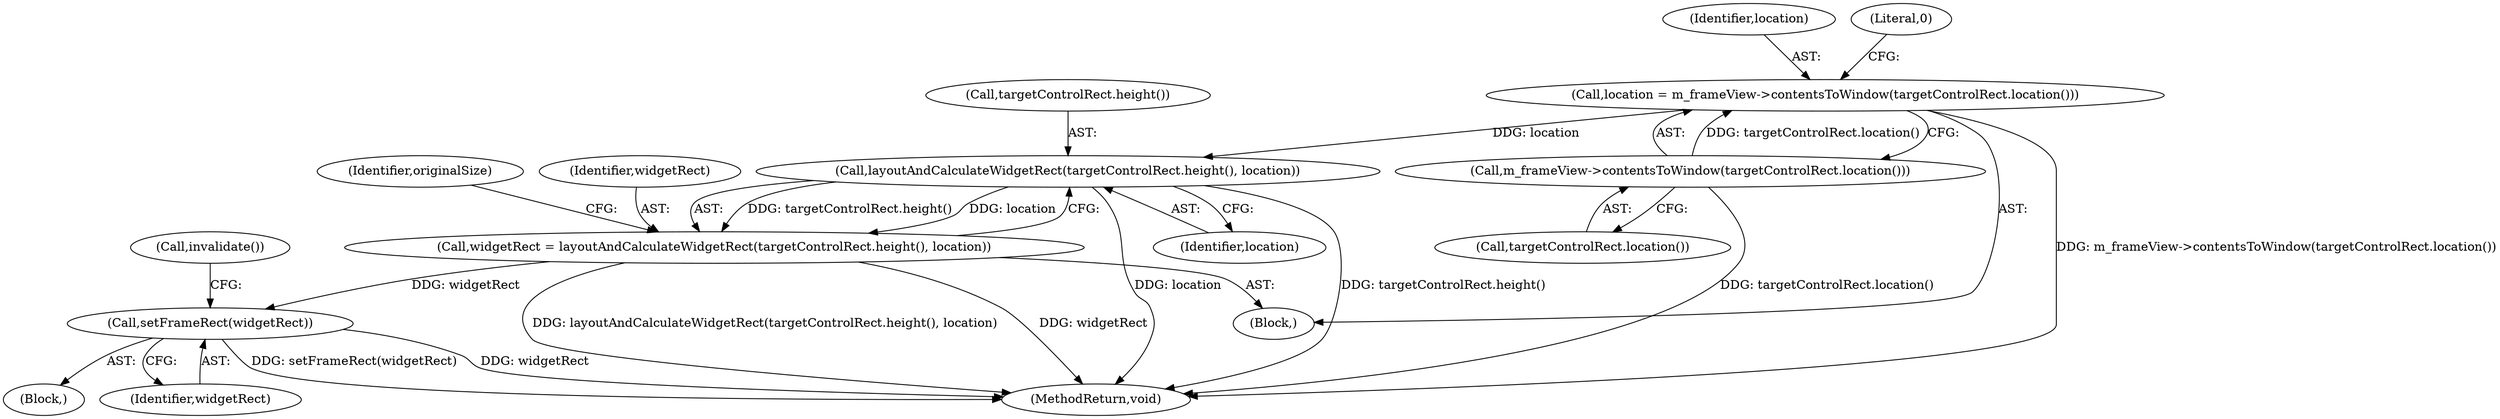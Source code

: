 digraph "1_Chrome_c7e50b5ef454efd6ab9527d795442c213eeb6afa_0@del" {
"1000104" [label="(Call,location = m_frameView->contentsToWindow(targetControlRect.location()))"];
"1000106" [label="(Call,m_frameView->contentsToWindow(targetControlRect.location()))"];
"1000127" [label="(Call,layoutAndCalculateWidgetRect(targetControlRect.height(), location))"];
"1000125" [label="(Call,widgetRect = layoutAndCalculateWidgetRect(targetControlRect.height(), location))"];
"1000149" [label="(Call,setFrameRect(widgetRect))"];
"1000102" [label="(Block,)"];
"1000105" [label="(Identifier,location)"];
"1000125" [label="(Call,widgetRect = layoutAndCalculateWidgetRect(targetControlRect.height(), location))"];
"1000150" [label="(Identifier,widgetRect)"];
"1000127" [label="(Call,layoutAndCalculateWidgetRect(targetControlRect.height(), location))"];
"1000107" [label="(Call,targetControlRect.location())"];
"1000106" [label="(Call,m_frameView->contentsToWindow(targetControlRect.location()))"];
"1000126" [label="(Identifier,widgetRect)"];
"1000152" [label="(MethodReturn,void)"];
"1000132" [label="(Identifier,originalSize)"];
"1000104" [label="(Call,location = m_frameView->contentsToWindow(targetControlRect.location()))"];
"1000128" [label="(Call,targetControlRect.height())"];
"1000109" [label="(Literal,0)"];
"1000149" [label="(Call,setFrameRect(widgetRect))"];
"1000141" [label="(Block,)"];
"1000151" [label="(Call,invalidate())"];
"1000129" [label="(Identifier,location)"];
"1000104" -> "1000102"  [label="AST: "];
"1000104" -> "1000106"  [label="CFG: "];
"1000105" -> "1000104"  [label="AST: "];
"1000106" -> "1000104"  [label="AST: "];
"1000109" -> "1000104"  [label="CFG: "];
"1000104" -> "1000152"  [label="DDG: m_frameView->contentsToWindow(targetControlRect.location())"];
"1000106" -> "1000104"  [label="DDG: targetControlRect.location()"];
"1000104" -> "1000127"  [label="DDG: location"];
"1000106" -> "1000107"  [label="CFG: "];
"1000107" -> "1000106"  [label="AST: "];
"1000106" -> "1000152"  [label="DDG: targetControlRect.location()"];
"1000127" -> "1000125"  [label="AST: "];
"1000127" -> "1000129"  [label="CFG: "];
"1000128" -> "1000127"  [label="AST: "];
"1000129" -> "1000127"  [label="AST: "];
"1000125" -> "1000127"  [label="CFG: "];
"1000127" -> "1000152"  [label="DDG: location"];
"1000127" -> "1000152"  [label="DDG: targetControlRect.height()"];
"1000127" -> "1000125"  [label="DDG: targetControlRect.height()"];
"1000127" -> "1000125"  [label="DDG: location"];
"1000125" -> "1000102"  [label="AST: "];
"1000126" -> "1000125"  [label="AST: "];
"1000132" -> "1000125"  [label="CFG: "];
"1000125" -> "1000152"  [label="DDG: widgetRect"];
"1000125" -> "1000152"  [label="DDG: layoutAndCalculateWidgetRect(targetControlRect.height(), location)"];
"1000125" -> "1000149"  [label="DDG: widgetRect"];
"1000149" -> "1000141"  [label="AST: "];
"1000149" -> "1000150"  [label="CFG: "];
"1000150" -> "1000149"  [label="AST: "];
"1000151" -> "1000149"  [label="CFG: "];
"1000149" -> "1000152"  [label="DDG: widgetRect"];
"1000149" -> "1000152"  [label="DDG: setFrameRect(widgetRect)"];
}
